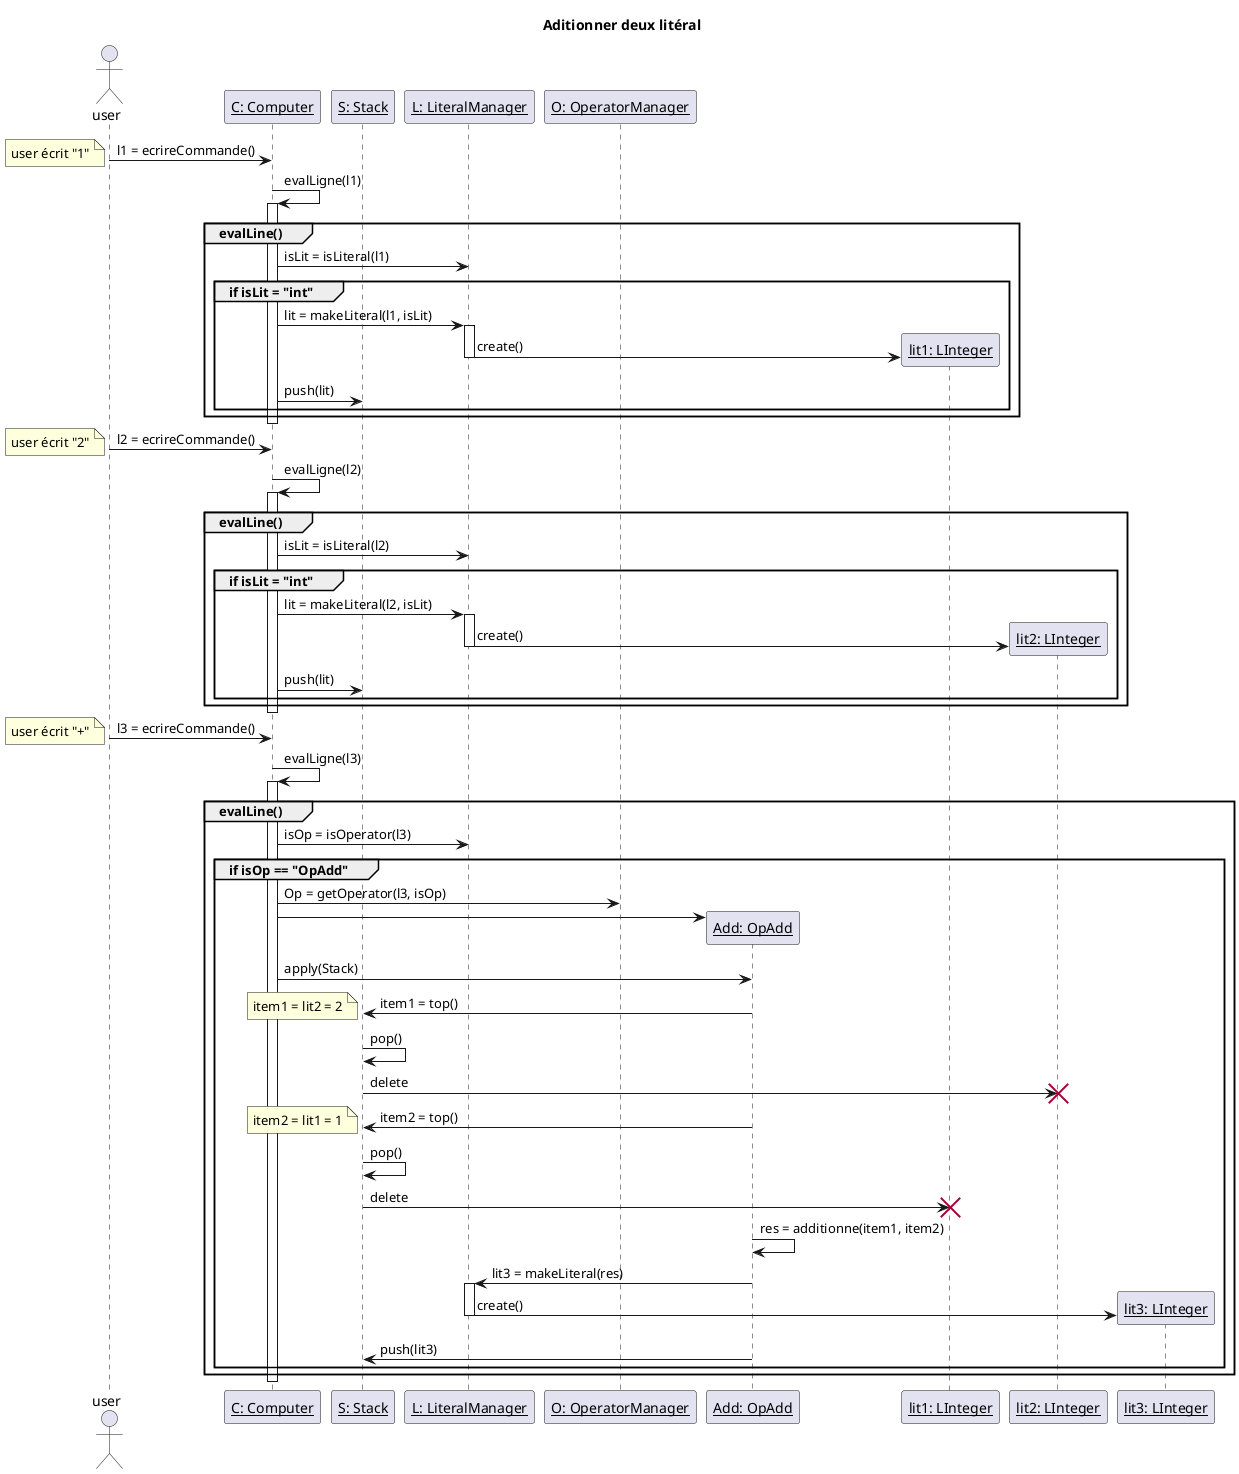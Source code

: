 @startuml
title Aditionner deux litéral

actor user
participant "__C: Computer__" as Computer
participant "__S: Stack__" as Stack
participant "__L: LiteralManager__" as LiteralManager
participant "__O: OperatorManager__" as OperatorManager
participant "__Add: OpAdd__" as Add

user -> Computer : l1 = ecrireCommande()
note left: user écrit "1"
Computer -> Computer : evalLigne(l1)
activate Computer
group evalLine()
  Computer -> LiteralManager : isLit = isLiteral(l1)
  group if isLit = "int"
    Computer -> LiteralManager : lit = makeLiteral(l1, isLit)
    activate LiteralManager
    LiteralManager -> "__lit1: LInteger__" as lit1** : create()
    deactivate LiteralManager
    Computer -> Stack : push(lit)
  end
end

deactivate Computer
user -> Computer : l2 = ecrireCommande()

note left: user écrit "2"
Computer -> Computer : evalLigne(l2)
activate Computer
  group evalLine()
  Computer -> LiteralManager : isLit = isLiteral(l2)
  group if isLit = "int"
    Computer -> LiteralManager : lit = makeLiteral(l2, isLit)
    activate LiteralManager
    LiteralManager -> "__lit2: LInteger__" as lit2** : create()
    deactivate LiteralManager
    Computer -> Stack : push(lit)
  end
end
deactivate Computer

user -> Computer : l3 = ecrireCommande()
note left: user écrit "+"
Computer -> Computer : evalLigne(l3)
activate Computer
  group evalLine()
  Computer -> LiteralManager : isOp = isOperator(l3)
  group if isOp == "OpAdd"
    Computer -> OperatorManager : Op = getOperator(l3, isOp)
    Computer -> Add **
    Computer -> Add :apply(Stack)
    Add -> Stack : item1 = top()
    note left: item1 = lit2 = 2
    Stack -> Stack : pop()
    Stack -> lit2 !! : delete
    Add -> Stack : item2 = top()
    note left: item2 = lit1 = 1
    Stack -> Stack : pop()
    Stack -> lit1 !! : delete
    Add -> Add : res = additionne(item1, item2)
    Add -> LiteralManager : lit3 = makeLiteral(res)
    activate LiteralManager
    LiteralManager -> "__lit3: LInteger__" as lit3** : create()
    deactivate LiteralManager
    Add -> Stack : push(lit3)
  end
end
deactivate Computer

@enduml
